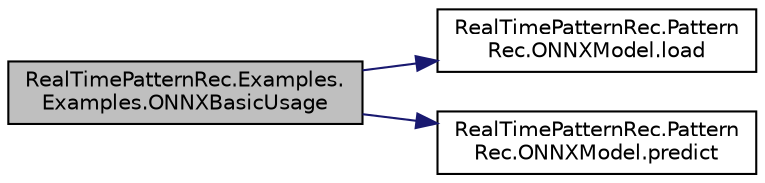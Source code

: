 digraph "RealTimePatternRec.Examples.Examples.ONNXBasicUsage"
{
 // LATEX_PDF_SIZE
  edge [fontname="Helvetica",fontsize="10",labelfontname="Helvetica",labelfontsize="10"];
  node [fontname="Helvetica",fontsize="10",shape=record];
  rankdir="LR";
  Node1 [label="RealTimePatternRec.Examples.\lExamples.ONNXBasicUsage",height=0.2,width=0.4,color="black", fillcolor="grey75", style="filled", fontcolor="black",tooltip=" "];
  Node1 -> Node2 [color="midnightblue",fontsize="10",style="solid"];
  Node2 [label="RealTimePatternRec.Pattern\lRec.ONNXModel.load",height=0.2,width=0.4,color="black", fillcolor="white", style="filled",URL="$class_real_time_pattern_rec_1_1_pattern_rec_1_1_o_n_n_x_model.html#a5ad015835bc3e8decbf6a4268367932f",tooltip="required by predictor interface, loads onnx file"];
  Node1 -> Node3 [color="midnightblue",fontsize="10",style="solid"];
  Node3 [label="RealTimePatternRec.Pattern\lRec.ONNXModel.predict",height=0.2,width=0.4,color="black", fillcolor="white", style="filled",URL="$class_real_time_pattern_rec_1_1_pattern_rec_1_1_o_n_n_x_model.html#a277459a59bd5f1ec92d587fb2f9b505f",tooltip="transforms double type input array to double type output array scores"];
}
